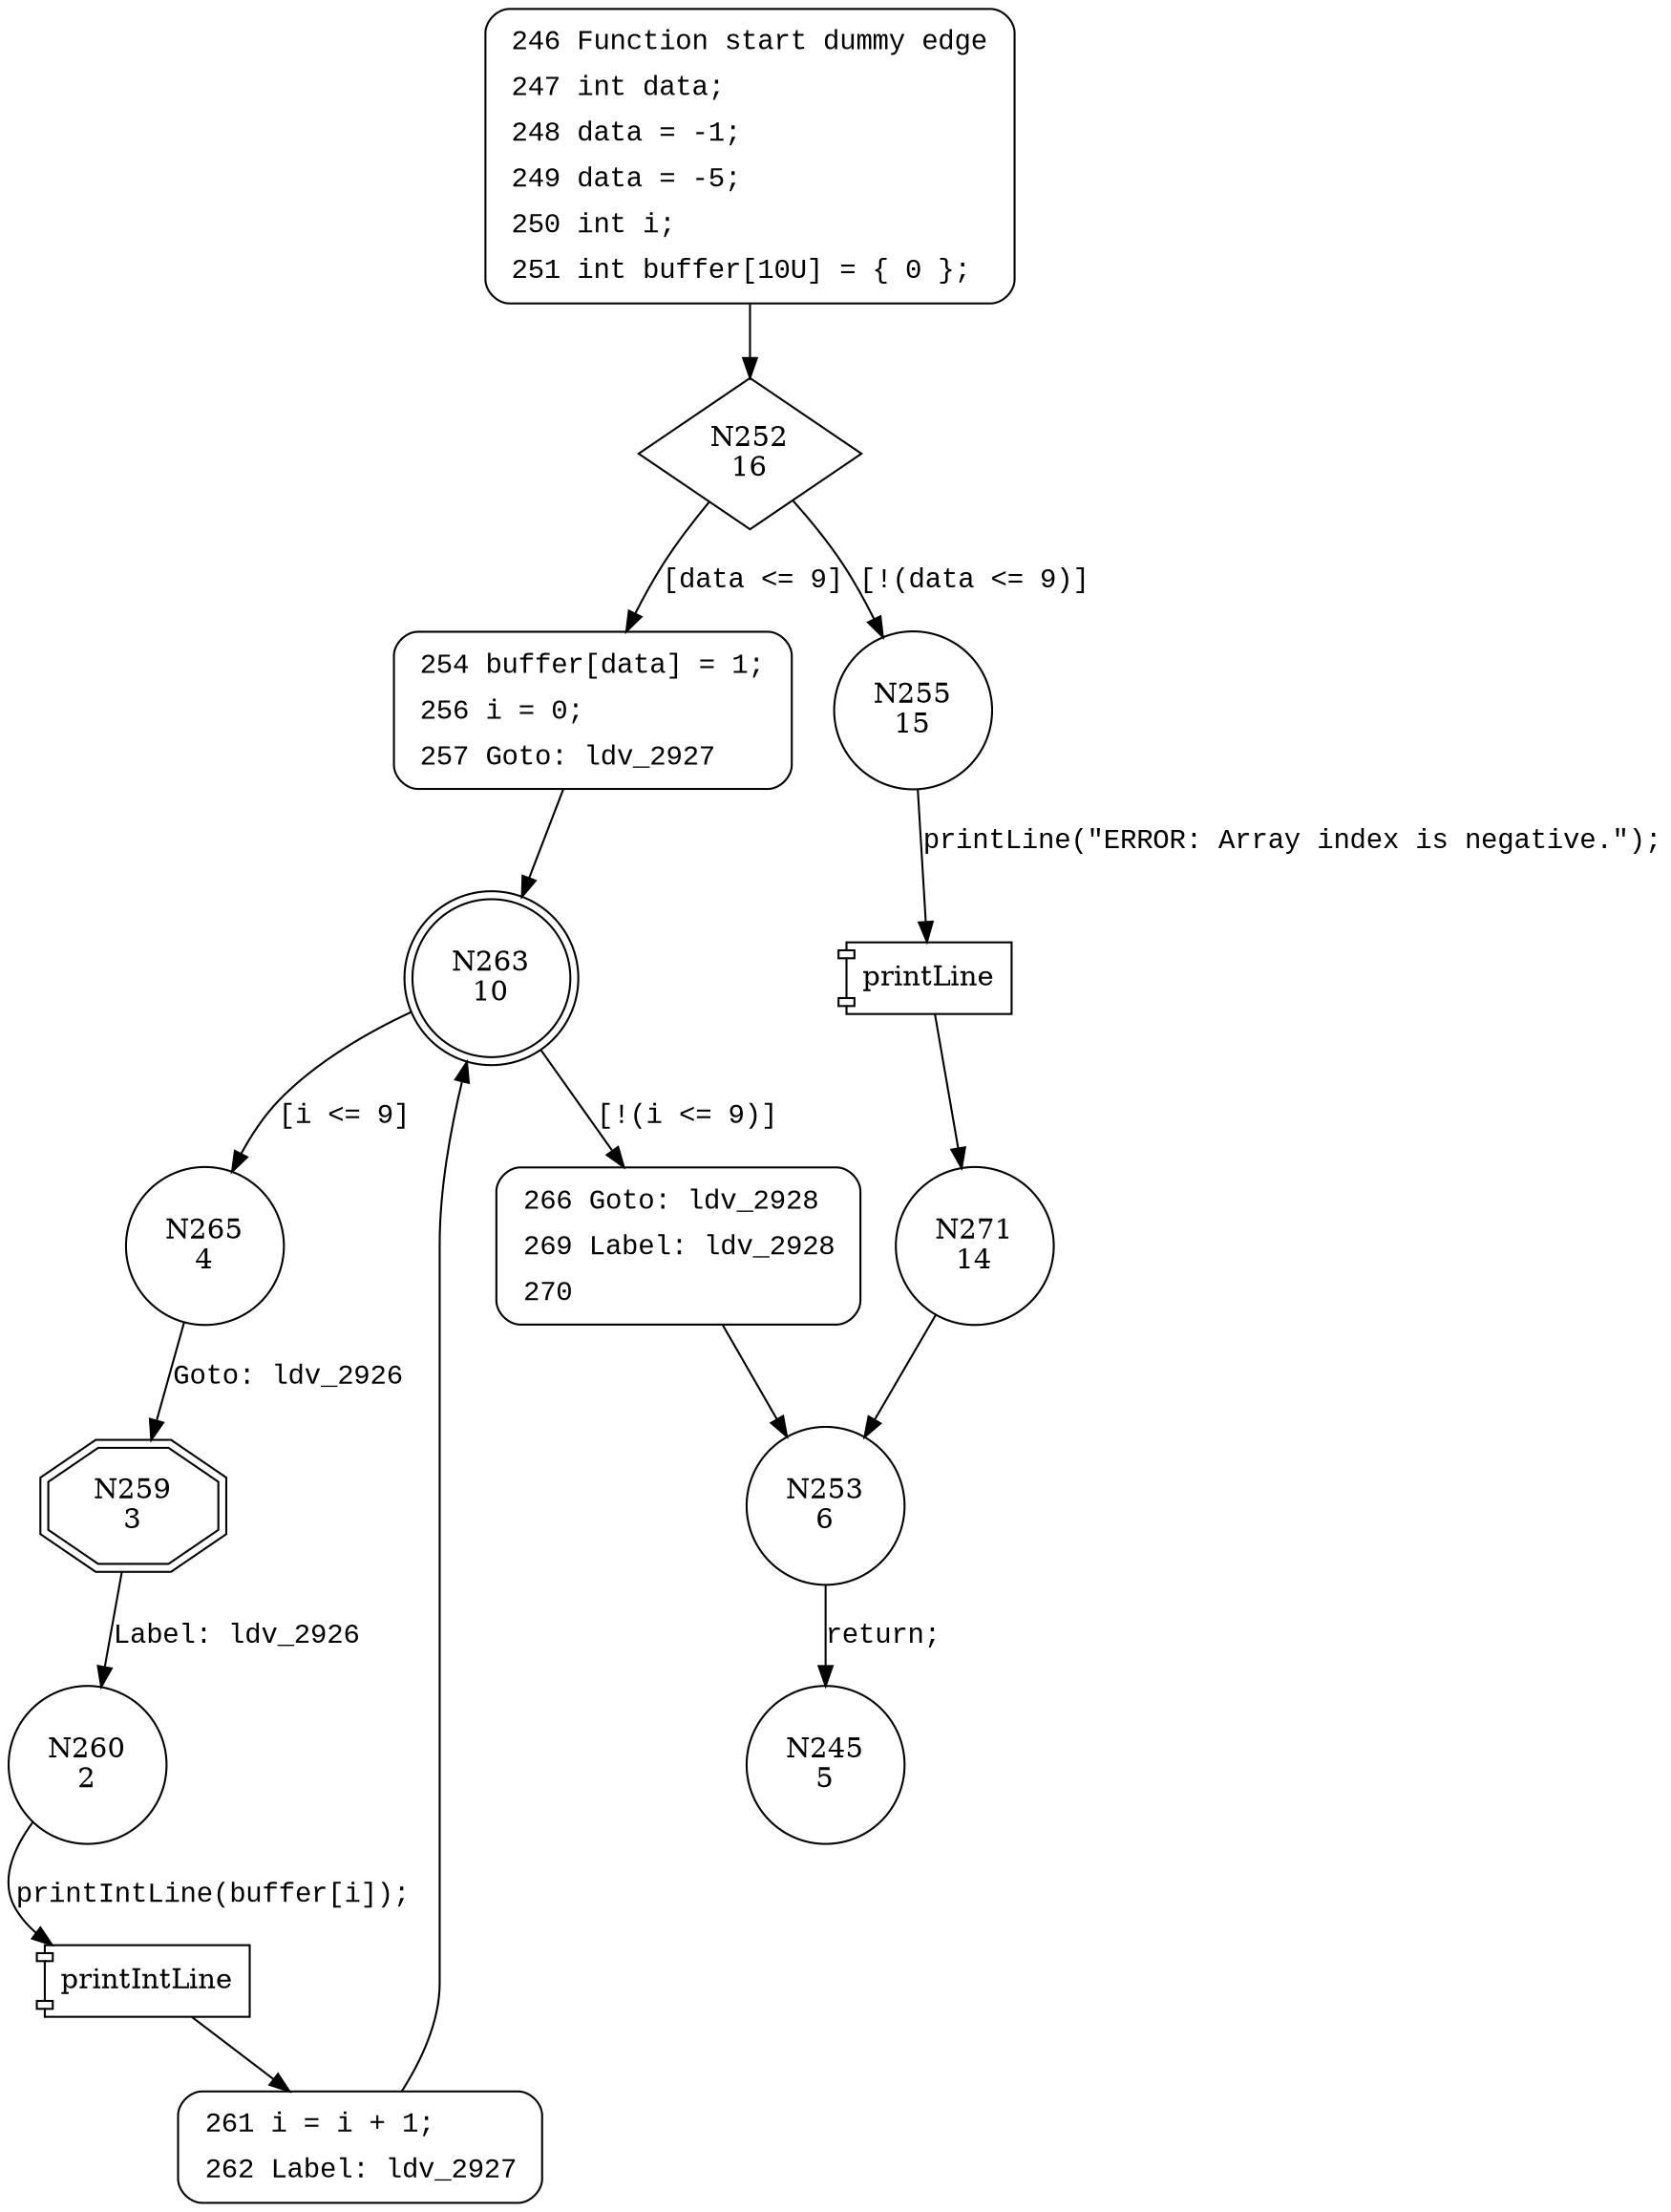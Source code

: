 digraph CWE124_Buffer_Underwrite__CWE839_negative_01_bad {
252 [shape="diamond" label="N252\n16"]
254 [shape="circle" label="N254\n13"]
255 [shape="circle" label="N255\n15"]
271 [shape="circle" label="N271\n14"]
253 [shape="circle" label="N253\n6"]
245 [shape="circle" label="N245\n5"]
263 [shape="doublecircle" label="N263\n10"]
265 [shape="circle" label="N265\n4"]
266 [shape="circle" label="N266\n9"]
259 [shape="doubleoctagon" label="N259\n3"]
260 [shape="circle" label="N260\n2"]
261 [shape="circle" label="N261\n1"]
246 [style="filled,bold" penwidth="1" fillcolor="white" fontname="Courier New" shape="Mrecord" label=<<table border="0" cellborder="0" cellpadding="3" bgcolor="white"><tr><td align="right">246</td><td align="left">Function start dummy edge</td></tr><tr><td align="right">247</td><td align="left">int data;</td></tr><tr><td align="right">248</td><td align="left">data = -1;</td></tr><tr><td align="right">249</td><td align="left">data = -5;</td></tr><tr><td align="right">250</td><td align="left">int i;</td></tr><tr><td align="right">251</td><td align="left">int buffer[10U] = &#123; 0 &#125;;</td></tr></table>>]
246 -> 252[label=""]
254 [style="filled,bold" penwidth="1" fillcolor="white" fontname="Courier New" shape="Mrecord" label=<<table border="0" cellborder="0" cellpadding="3" bgcolor="white"><tr><td align="right">254</td><td align="left">buffer[data] = 1;</td></tr><tr><td align="right">256</td><td align="left">i = 0;</td></tr><tr><td align="right">257</td><td align="left">Goto: ldv_2927</td></tr></table>>]
254 -> 263[label=""]
266 [style="filled,bold" penwidth="1" fillcolor="white" fontname="Courier New" shape="Mrecord" label=<<table border="0" cellborder="0" cellpadding="3" bgcolor="white"><tr><td align="right">266</td><td align="left">Goto: ldv_2928</td></tr><tr><td align="right">269</td><td align="left">Label: ldv_2928</td></tr><tr><td align="right">270</td><td align="left"></td></tr></table>>]
266 -> 253[label=""]
261 [style="filled,bold" penwidth="1" fillcolor="white" fontname="Courier New" shape="Mrecord" label=<<table border="0" cellborder="0" cellpadding="3" bgcolor="white"><tr><td align="right">261</td><td align="left">i = i + 1;</td></tr><tr><td align="right">262</td><td align="left">Label: ldv_2927</td></tr></table>>]
261 -> 263[label=""]
252 -> 254 [label="[data <= 9]" fontname="Courier New"]
252 -> 255 [label="[!(data <= 9)]" fontname="Courier New"]
100031 [shape="component" label="printLine"]
255 -> 100031 [label="printLine(\"ERROR: Array index is negative.\");" fontname="Courier New"]
100031 -> 271 [label="" fontname="Courier New"]
253 -> 245 [label="return;" fontname="Courier New"]
263 -> 265 [label="[i <= 9]" fontname="Courier New"]
263 -> 266 [label="[!(i <= 9)]" fontname="Courier New"]
265 -> 259 [label="Goto: ldv_2926" fontname="Courier New"]
259 -> 260 [label="Label: ldv_2926" fontname="Courier New"]
100032 [shape="component" label="printIntLine"]
260 -> 100032 [label="printIntLine(buffer[i]);" fontname="Courier New"]
100032 -> 261 [label="" fontname="Courier New"]
271 -> 253 [label="" fontname="Courier New"]
}
